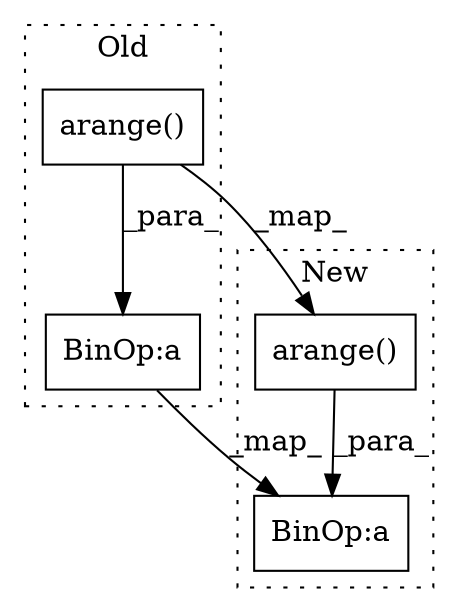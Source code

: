 digraph G {
subgraph cluster0 {
1 [label="arange()" a="75" s="1286,1330" l="13,1" shape="box"];
4 [label="BinOp:a" a="82" s="1331" l="3" shape="box"];
label = "Old";
style="dotted";
}
subgraph cluster1 {
2 [label="arange()" a="75" s="1286,1330" l="13,1" shape="box"];
3 [label="BinOp:a" a="82" s="1331" l="3" shape="box"];
label = "New";
style="dotted";
}
1 -> 2 [label="_map_"];
1 -> 4 [label="_para_"];
2 -> 3 [label="_para_"];
4 -> 3 [label="_map_"];
}